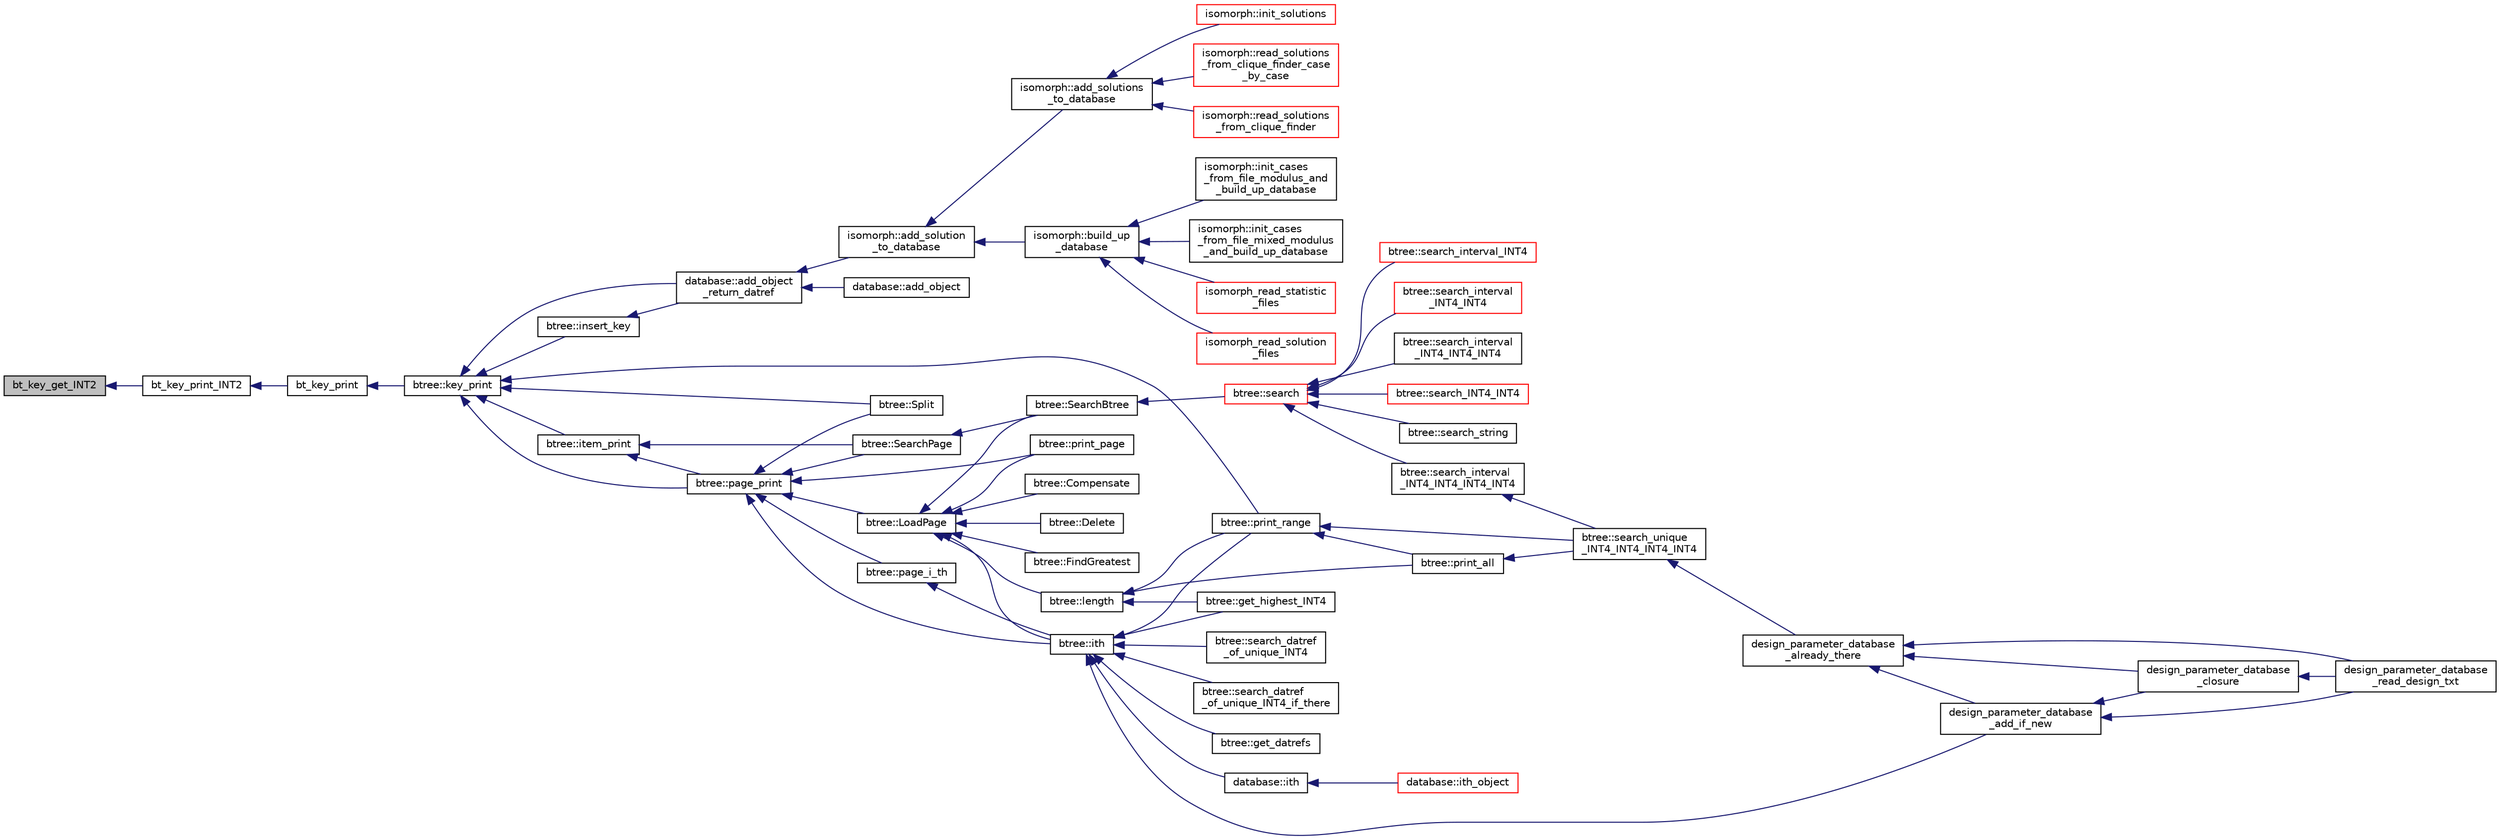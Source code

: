 digraph "bt_key_get_INT2"
{
  edge [fontname="Helvetica",fontsize="10",labelfontname="Helvetica",labelfontsize="10"];
  node [fontname="Helvetica",fontsize="10",shape=record];
  rankdir="LR";
  Node301 [label="bt_key_get_INT2",height=0.2,width=0.4,color="black", fillcolor="grey75", style="filled", fontcolor="black"];
  Node301 -> Node302 [dir="back",color="midnightblue",fontsize="10",style="solid",fontname="Helvetica"];
  Node302 [label="bt_key_print_INT2",height=0.2,width=0.4,color="black", fillcolor="white", style="filled",URL="$d9/d60/discreta_8h.html#a557e01620ef554044797f4e097ba0924"];
  Node302 -> Node303 [dir="back",color="midnightblue",fontsize="10",style="solid",fontname="Helvetica"];
  Node303 [label="bt_key_print",height=0.2,width=0.4,color="black", fillcolor="white", style="filled",URL="$d9/d60/discreta_8h.html#a14b2a3662044cca4e54d45f271c947aa"];
  Node303 -> Node304 [dir="back",color="midnightblue",fontsize="10",style="solid",fontname="Helvetica"];
  Node304 [label="btree::key_print",height=0.2,width=0.4,color="black", fillcolor="white", style="filled",URL="$dd/db0/classbtree.html#a4d527d5afa4891a2fa69fc1a07c48627"];
  Node304 -> Node305 [dir="back",color="midnightblue",fontsize="10",style="solid",fontname="Helvetica"];
  Node305 [label="btree::insert_key",height=0.2,width=0.4,color="black", fillcolor="white", style="filled",URL="$dd/db0/classbtree.html#a379d05419c9f1b786355bb141b278658"];
  Node305 -> Node306 [dir="back",color="midnightblue",fontsize="10",style="solid",fontname="Helvetica"];
  Node306 [label="database::add_object\l_return_datref",height=0.2,width=0.4,color="black", fillcolor="white", style="filled",URL="$db/d72/classdatabase.html#a6b0c2e6ebb9938c57ce826647ed1ad40"];
  Node306 -> Node307 [dir="back",color="midnightblue",fontsize="10",style="solid",fontname="Helvetica"];
  Node307 [label="database::add_object",height=0.2,width=0.4,color="black", fillcolor="white", style="filled",URL="$db/d72/classdatabase.html#a880f60c1d94fff84d0db2b119361fbb6"];
  Node306 -> Node308 [dir="back",color="midnightblue",fontsize="10",style="solid",fontname="Helvetica"];
  Node308 [label="isomorph::add_solution\l_to_database",height=0.2,width=0.4,color="black", fillcolor="white", style="filled",URL="$d3/d5f/classisomorph.html#a18fee606dcd59d50cee898770d01dbc8"];
  Node308 -> Node309 [dir="back",color="midnightblue",fontsize="10",style="solid",fontname="Helvetica"];
  Node309 [label="isomorph::add_solutions\l_to_database",height=0.2,width=0.4,color="black", fillcolor="white", style="filled",URL="$d3/d5f/classisomorph.html#afe502608a65808a0daf63ac05c860e62"];
  Node309 -> Node310 [dir="back",color="midnightblue",fontsize="10",style="solid",fontname="Helvetica"];
  Node310 [label="isomorph::init_solutions",height=0.2,width=0.4,color="red", fillcolor="white", style="filled",URL="$d3/d5f/classisomorph.html#a729746a01bd45d55565d0a11cda9e9a3"];
  Node309 -> Node312 [dir="back",color="midnightblue",fontsize="10",style="solid",fontname="Helvetica"];
  Node312 [label="isomorph::read_solutions\l_from_clique_finder_case\l_by_case",height=0.2,width=0.4,color="red", fillcolor="white", style="filled",URL="$d3/d5f/classisomorph.html#a65bc5ec528f741a1b01cdd606dfed579"];
  Node309 -> Node317 [dir="back",color="midnightblue",fontsize="10",style="solid",fontname="Helvetica"];
  Node317 [label="isomorph::read_solutions\l_from_clique_finder",height=0.2,width=0.4,color="red", fillcolor="white", style="filled",URL="$d3/d5f/classisomorph.html#a14c4ac27b0d97d338e14ac0d183c5c64"];
  Node308 -> Node319 [dir="back",color="midnightblue",fontsize="10",style="solid",fontname="Helvetica"];
  Node319 [label="isomorph::build_up\l_database",height=0.2,width=0.4,color="black", fillcolor="white", style="filled",URL="$d3/d5f/classisomorph.html#a40bea8f733a5855879f927fc73324384"];
  Node319 -> Node320 [dir="back",color="midnightblue",fontsize="10",style="solid",fontname="Helvetica"];
  Node320 [label="isomorph::init_cases\l_from_file_modulus_and\l_build_up_database",height=0.2,width=0.4,color="black", fillcolor="white", style="filled",URL="$d3/d5f/classisomorph.html#a42c6ebeadb51263d8ae8c1bdaae3ebbd"];
  Node319 -> Node321 [dir="back",color="midnightblue",fontsize="10",style="solid",fontname="Helvetica"];
  Node321 [label="isomorph::init_cases\l_from_file_mixed_modulus\l_and_build_up_database",height=0.2,width=0.4,color="black", fillcolor="white", style="filled",URL="$d3/d5f/classisomorph.html#acae208131143734575c088b5f50123f6"];
  Node319 -> Node322 [dir="back",color="midnightblue",fontsize="10",style="solid",fontname="Helvetica"];
  Node322 [label="isomorph_read_statistic\l_files",height=0.2,width=0.4,color="red", fillcolor="white", style="filled",URL="$d4/d7e/isomorph__global_8_c.html#a78a6ee9d7dee4708fc721374bdebfa83"];
  Node319 -> Node323 [dir="back",color="midnightblue",fontsize="10",style="solid",fontname="Helvetica"];
  Node323 [label="isomorph_read_solution\l_files",height=0.2,width=0.4,color="red", fillcolor="white", style="filled",URL="$d4/d7e/isomorph__global_8_c.html#a697da824ab34db5c830530fb3c97df24"];
  Node304 -> Node324 [dir="back",color="midnightblue",fontsize="10",style="solid",fontname="Helvetica"];
  Node324 [label="btree::Split",height=0.2,width=0.4,color="black", fillcolor="white", style="filled",URL="$dd/db0/classbtree.html#a5596bf9f5e2d58fd57683d58c2c267d4"];
  Node304 -> Node325 [dir="back",color="midnightblue",fontsize="10",style="solid",fontname="Helvetica"];
  Node325 [label="btree::print_range",height=0.2,width=0.4,color="black", fillcolor="white", style="filled",URL="$dd/db0/classbtree.html#afdde4b8008679f3c85b24b254a5ffdad"];
  Node325 -> Node326 [dir="back",color="midnightblue",fontsize="10",style="solid",fontname="Helvetica"];
  Node326 [label="btree::search_unique\l_INT4_INT4_INT4_INT4",height=0.2,width=0.4,color="black", fillcolor="white", style="filled",URL="$dd/db0/classbtree.html#a84ca9f7c7d10a5fbf123bf68081519e1"];
  Node326 -> Node327 [dir="back",color="midnightblue",fontsize="10",style="solid",fontname="Helvetica"];
  Node327 [label="design_parameter_database\l_already_there",height=0.2,width=0.4,color="black", fillcolor="white", style="filled",URL="$d9/d60/discreta_8h.html#a1a30451e84e5db071c2b0de9262b9753"];
  Node327 -> Node328 [dir="back",color="midnightblue",fontsize="10",style="solid",fontname="Helvetica"];
  Node328 [label="design_parameter_database\l_add_if_new",height=0.2,width=0.4,color="black", fillcolor="white", style="filled",URL="$d9/d60/discreta_8h.html#afab003d450b51bb6c988b57c3451f535"];
  Node328 -> Node329 [dir="back",color="midnightblue",fontsize="10",style="solid",fontname="Helvetica"];
  Node329 [label="design_parameter_database\l_closure",height=0.2,width=0.4,color="black", fillcolor="white", style="filled",URL="$d9/d60/discreta_8h.html#a311d21856b33e2872f1d686c191b0003"];
  Node329 -> Node330 [dir="back",color="midnightblue",fontsize="10",style="solid",fontname="Helvetica"];
  Node330 [label="design_parameter_database\l_read_design_txt",height=0.2,width=0.4,color="black", fillcolor="white", style="filled",URL="$d9/d60/discreta_8h.html#ac12f39c2d57b543c801c36d26f237ac7"];
  Node328 -> Node330 [dir="back",color="midnightblue",fontsize="10",style="solid",fontname="Helvetica"];
  Node327 -> Node329 [dir="back",color="midnightblue",fontsize="10",style="solid",fontname="Helvetica"];
  Node327 -> Node330 [dir="back",color="midnightblue",fontsize="10",style="solid",fontname="Helvetica"];
  Node325 -> Node331 [dir="back",color="midnightblue",fontsize="10",style="solid",fontname="Helvetica"];
  Node331 [label="btree::print_all",height=0.2,width=0.4,color="black", fillcolor="white", style="filled",URL="$dd/db0/classbtree.html#a34c238b9ff5f8dcdf31948c0abba05ca"];
  Node331 -> Node326 [dir="back",color="midnightblue",fontsize="10",style="solid",fontname="Helvetica"];
  Node304 -> Node332 [dir="back",color="midnightblue",fontsize="10",style="solid",fontname="Helvetica"];
  Node332 [label="btree::page_print",height=0.2,width=0.4,color="black", fillcolor="white", style="filled",URL="$dd/db0/classbtree.html#ae6ffbcdff58a0c738d1a0e27a963da5d"];
  Node332 -> Node333 [dir="back",color="midnightblue",fontsize="10",style="solid",fontname="Helvetica"];
  Node333 [label="btree::LoadPage",height=0.2,width=0.4,color="black", fillcolor="white", style="filled",URL="$dd/db0/classbtree.html#a29d23b8b151b6b793aa1184ca6ccc947"];
  Node333 -> Node334 [dir="back",color="midnightblue",fontsize="10",style="solid",fontname="Helvetica"];
  Node334 [label="btree::SearchBtree",height=0.2,width=0.4,color="black", fillcolor="white", style="filled",URL="$dd/db0/classbtree.html#a6717768edf4de1aad4736c303bcedddd"];
  Node334 -> Node335 [dir="back",color="midnightblue",fontsize="10",style="solid",fontname="Helvetica"];
  Node335 [label="btree::search",height=0.2,width=0.4,color="red", fillcolor="white", style="filled",URL="$dd/db0/classbtree.html#a0aea262fd4da610b2276f7742fc999d5"];
  Node335 -> Node336 [dir="back",color="midnightblue",fontsize="10",style="solid",fontname="Helvetica"];
  Node336 [label="btree::search_string",height=0.2,width=0.4,color="black", fillcolor="white", style="filled",URL="$dd/db0/classbtree.html#a683397734819951c911ba7f5c35c8fac"];
  Node335 -> Node337 [dir="back",color="midnightblue",fontsize="10",style="solid",fontname="Helvetica"];
  Node337 [label="btree::search_interval_INT4",height=0.2,width=0.4,color="red", fillcolor="white", style="filled",URL="$dd/db0/classbtree.html#a8a89cbed12d4ac832d89dcc16dc6dcf2"];
  Node335 -> Node341 [dir="back",color="midnightblue",fontsize="10",style="solid",fontname="Helvetica"];
  Node341 [label="btree::search_interval\l_INT4_INT4",height=0.2,width=0.4,color="red", fillcolor="white", style="filled",URL="$dd/db0/classbtree.html#a3bff689197882a625884b9625495c46f"];
  Node335 -> Node363 [dir="back",color="midnightblue",fontsize="10",style="solid",fontname="Helvetica"];
  Node363 [label="btree::search_interval\l_INT4_INT4_INT4",height=0.2,width=0.4,color="black", fillcolor="white", style="filled",URL="$dd/db0/classbtree.html#a8d53c9c59ac02f36c4c25cc0079c8918"];
  Node335 -> Node364 [dir="back",color="midnightblue",fontsize="10",style="solid",fontname="Helvetica"];
  Node364 [label="btree::search_interval\l_INT4_INT4_INT4_INT4",height=0.2,width=0.4,color="black", fillcolor="white", style="filled",URL="$dd/db0/classbtree.html#a5a22b7f3ea6107cda032f669c00ad3d9"];
  Node364 -> Node326 [dir="back",color="midnightblue",fontsize="10",style="solid",fontname="Helvetica"];
  Node335 -> Node365 [dir="back",color="midnightblue",fontsize="10",style="solid",fontname="Helvetica"];
  Node365 [label="btree::search_INT4_INT4",height=0.2,width=0.4,color="red", fillcolor="white", style="filled",URL="$dd/db0/classbtree.html#a8746bb2cda91692ba57e9a72dde59a23"];
  Node333 -> Node367 [dir="back",color="midnightblue",fontsize="10",style="solid",fontname="Helvetica"];
  Node367 [label="btree::length",height=0.2,width=0.4,color="black", fillcolor="white", style="filled",URL="$dd/db0/classbtree.html#ac75ef7763f81f808bdf266f12d1fa137"];
  Node367 -> Node368 [dir="back",color="midnightblue",fontsize="10",style="solid",fontname="Helvetica"];
  Node368 [label="btree::get_highest_INT4",height=0.2,width=0.4,color="black", fillcolor="white", style="filled",URL="$dd/db0/classbtree.html#a699ad5c8c9d1d516693954e5178be309"];
  Node367 -> Node331 [dir="back",color="midnightblue",fontsize="10",style="solid",fontname="Helvetica"];
  Node367 -> Node325 [dir="back",color="midnightblue",fontsize="10",style="solid",fontname="Helvetica"];
  Node333 -> Node369 [dir="back",color="midnightblue",fontsize="10",style="solid",fontname="Helvetica"];
  Node369 [label="btree::ith",height=0.2,width=0.4,color="black", fillcolor="white", style="filled",URL="$dd/db0/classbtree.html#aba50733eb0d292c2fd103cd6721cc1d6"];
  Node369 -> Node328 [dir="back",color="midnightblue",fontsize="10",style="solid",fontname="Helvetica"];
  Node369 -> Node339 [dir="back",color="midnightblue",fontsize="10",style="solid",fontname="Helvetica"];
  Node339 [label="btree::search_datref\l_of_unique_INT4",height=0.2,width=0.4,color="black", fillcolor="white", style="filled",URL="$dd/db0/classbtree.html#a346c06a9e28986d1e28065fb935eee35"];
  Node369 -> Node340 [dir="back",color="midnightblue",fontsize="10",style="solid",fontname="Helvetica"];
  Node340 [label="btree::search_datref\l_of_unique_INT4_if_there",height=0.2,width=0.4,color="black", fillcolor="white", style="filled",URL="$dd/db0/classbtree.html#afceff3e8dd827e4d687e2a82bed46256"];
  Node369 -> Node368 [dir="back",color="midnightblue",fontsize="10",style="solid",fontname="Helvetica"];
  Node369 -> Node370 [dir="back",color="midnightblue",fontsize="10",style="solid",fontname="Helvetica"];
  Node370 [label="btree::get_datrefs",height=0.2,width=0.4,color="black", fillcolor="white", style="filled",URL="$dd/db0/classbtree.html#a4f8c801758d3fdb0e12cfa8be1bcdd74"];
  Node369 -> Node325 [dir="back",color="midnightblue",fontsize="10",style="solid",fontname="Helvetica"];
  Node369 -> Node371 [dir="back",color="midnightblue",fontsize="10",style="solid",fontname="Helvetica"];
  Node371 [label="database::ith",height=0.2,width=0.4,color="black", fillcolor="white", style="filled",URL="$db/d72/classdatabase.html#af17af33b686cba55558237b04714108f"];
  Node371 -> Node372 [dir="back",color="midnightblue",fontsize="10",style="solid",fontname="Helvetica"];
  Node372 [label="database::ith_object",height=0.2,width=0.4,color="red", fillcolor="white", style="filled",URL="$db/d72/classdatabase.html#a1516bb38a4c846172354291271700d07"];
  Node333 -> Node384 [dir="back",color="midnightblue",fontsize="10",style="solid",fontname="Helvetica"];
  Node384 [label="btree::Delete",height=0.2,width=0.4,color="black", fillcolor="white", style="filled",URL="$dd/db0/classbtree.html#a79bf3a5ba68348f79df3da7875b40228"];
  Node333 -> Node385 [dir="back",color="midnightblue",fontsize="10",style="solid",fontname="Helvetica"];
  Node385 [label="btree::FindGreatest",height=0.2,width=0.4,color="black", fillcolor="white", style="filled",URL="$dd/db0/classbtree.html#a45bbef6d83e3e0ca26448baa2b4ea1c9"];
  Node333 -> Node386 [dir="back",color="midnightblue",fontsize="10",style="solid",fontname="Helvetica"];
  Node386 [label="btree::Compensate",height=0.2,width=0.4,color="black", fillcolor="white", style="filled",URL="$dd/db0/classbtree.html#ae778b7f97622e4511e84b543343b6024"];
  Node333 -> Node387 [dir="back",color="midnightblue",fontsize="10",style="solid",fontname="Helvetica"];
  Node387 [label="btree::print_page",height=0.2,width=0.4,color="black", fillcolor="white", style="filled",URL="$dd/db0/classbtree.html#a844ce0c89c957a300e1e67223252440d"];
  Node332 -> Node388 [dir="back",color="midnightblue",fontsize="10",style="solid",fontname="Helvetica"];
  Node388 [label="btree::SearchPage",height=0.2,width=0.4,color="black", fillcolor="white", style="filled",URL="$dd/db0/classbtree.html#a36608b9c27c8207ddb8f6b5f706ab439"];
  Node388 -> Node334 [dir="back",color="midnightblue",fontsize="10",style="solid",fontname="Helvetica"];
  Node332 -> Node369 [dir="back",color="midnightblue",fontsize="10",style="solid",fontname="Helvetica"];
  Node332 -> Node389 [dir="back",color="midnightblue",fontsize="10",style="solid",fontname="Helvetica"];
  Node389 [label="btree::page_i_th",height=0.2,width=0.4,color="black", fillcolor="white", style="filled",URL="$dd/db0/classbtree.html#a46150b5fbb59f760f6269ce559b38525"];
  Node389 -> Node369 [dir="back",color="midnightblue",fontsize="10",style="solid",fontname="Helvetica"];
  Node332 -> Node324 [dir="back",color="midnightblue",fontsize="10",style="solid",fontname="Helvetica"];
  Node332 -> Node387 [dir="back",color="midnightblue",fontsize="10",style="solid",fontname="Helvetica"];
  Node304 -> Node390 [dir="back",color="midnightblue",fontsize="10",style="solid",fontname="Helvetica"];
  Node390 [label="btree::item_print",height=0.2,width=0.4,color="black", fillcolor="white", style="filled",URL="$dd/db0/classbtree.html#aca05a17e852f911cf7b1a971e7e7ad08"];
  Node390 -> Node388 [dir="back",color="midnightblue",fontsize="10",style="solid",fontname="Helvetica"];
  Node390 -> Node332 [dir="back",color="midnightblue",fontsize="10",style="solid",fontname="Helvetica"];
  Node304 -> Node306 [dir="back",color="midnightblue",fontsize="10",style="solid",fontname="Helvetica"];
}
